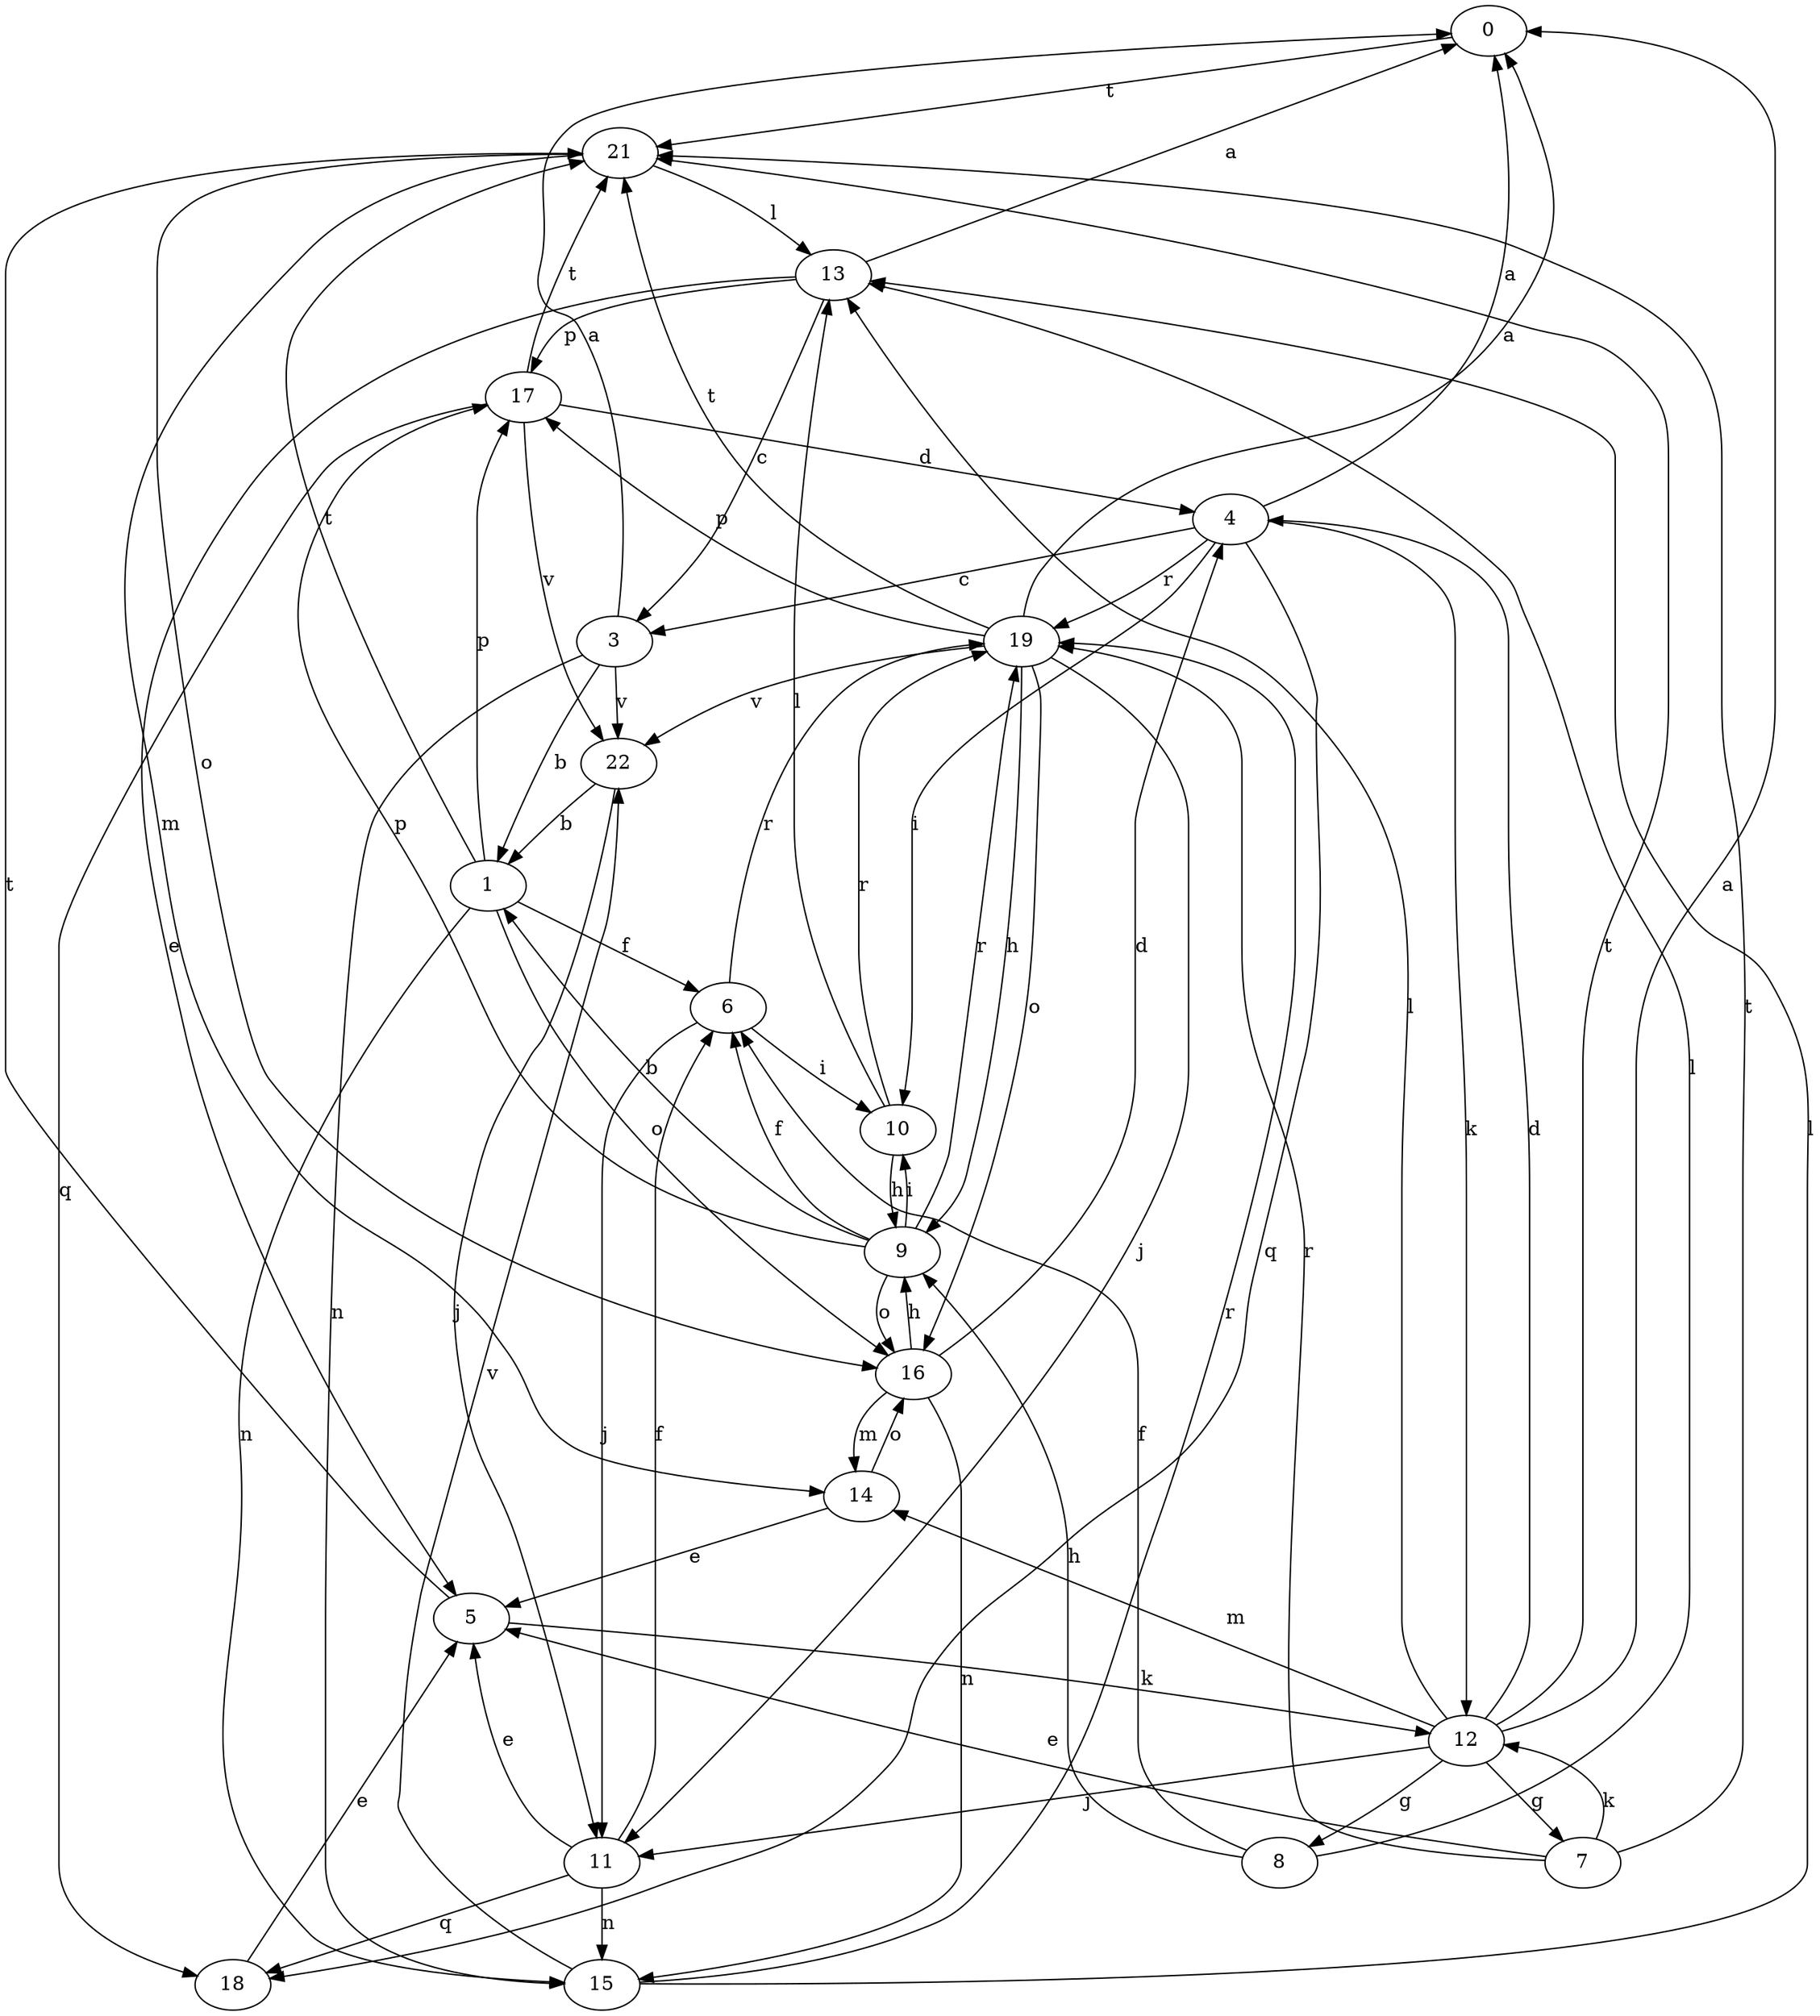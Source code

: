 strict digraph  {
0;
1;
3;
4;
5;
6;
7;
8;
9;
10;
11;
12;
13;
14;
15;
16;
17;
18;
19;
21;
22;
0 -> 21  [label=t];
1 -> 6  [label=f];
1 -> 15  [label=n];
1 -> 16  [label=o];
1 -> 17  [label=p];
1 -> 21  [label=t];
3 -> 0  [label=a];
3 -> 1  [label=b];
3 -> 15  [label=n];
3 -> 22  [label=v];
4 -> 0  [label=a];
4 -> 3  [label=c];
4 -> 10  [label=i];
4 -> 12  [label=k];
4 -> 18  [label=q];
4 -> 19  [label=r];
5 -> 12  [label=k];
5 -> 21  [label=t];
6 -> 10  [label=i];
6 -> 11  [label=j];
6 -> 19  [label=r];
7 -> 5  [label=e];
7 -> 12  [label=k];
7 -> 19  [label=r];
7 -> 21  [label=t];
8 -> 6  [label=f];
8 -> 9  [label=h];
8 -> 13  [label=l];
9 -> 1  [label=b];
9 -> 6  [label=f];
9 -> 10  [label=i];
9 -> 16  [label=o];
9 -> 17  [label=p];
9 -> 19  [label=r];
10 -> 9  [label=h];
10 -> 13  [label=l];
10 -> 19  [label=r];
11 -> 5  [label=e];
11 -> 6  [label=f];
11 -> 15  [label=n];
11 -> 18  [label=q];
12 -> 0  [label=a];
12 -> 4  [label=d];
12 -> 7  [label=g];
12 -> 8  [label=g];
12 -> 11  [label=j];
12 -> 13  [label=l];
12 -> 14  [label=m];
12 -> 21  [label=t];
13 -> 0  [label=a];
13 -> 3  [label=c];
13 -> 5  [label=e];
13 -> 17  [label=p];
14 -> 5  [label=e];
14 -> 16  [label=o];
15 -> 13  [label=l];
15 -> 19  [label=r];
15 -> 22  [label=v];
16 -> 4  [label=d];
16 -> 9  [label=h];
16 -> 14  [label=m];
16 -> 15  [label=n];
17 -> 4  [label=d];
17 -> 18  [label=q];
17 -> 21  [label=t];
17 -> 22  [label=v];
18 -> 5  [label=e];
19 -> 0  [label=a];
19 -> 9  [label=h];
19 -> 11  [label=j];
19 -> 16  [label=o];
19 -> 17  [label=p];
19 -> 21  [label=t];
19 -> 22  [label=v];
21 -> 13  [label=l];
21 -> 14  [label=m];
21 -> 16  [label=o];
22 -> 1  [label=b];
22 -> 11  [label=j];
}
